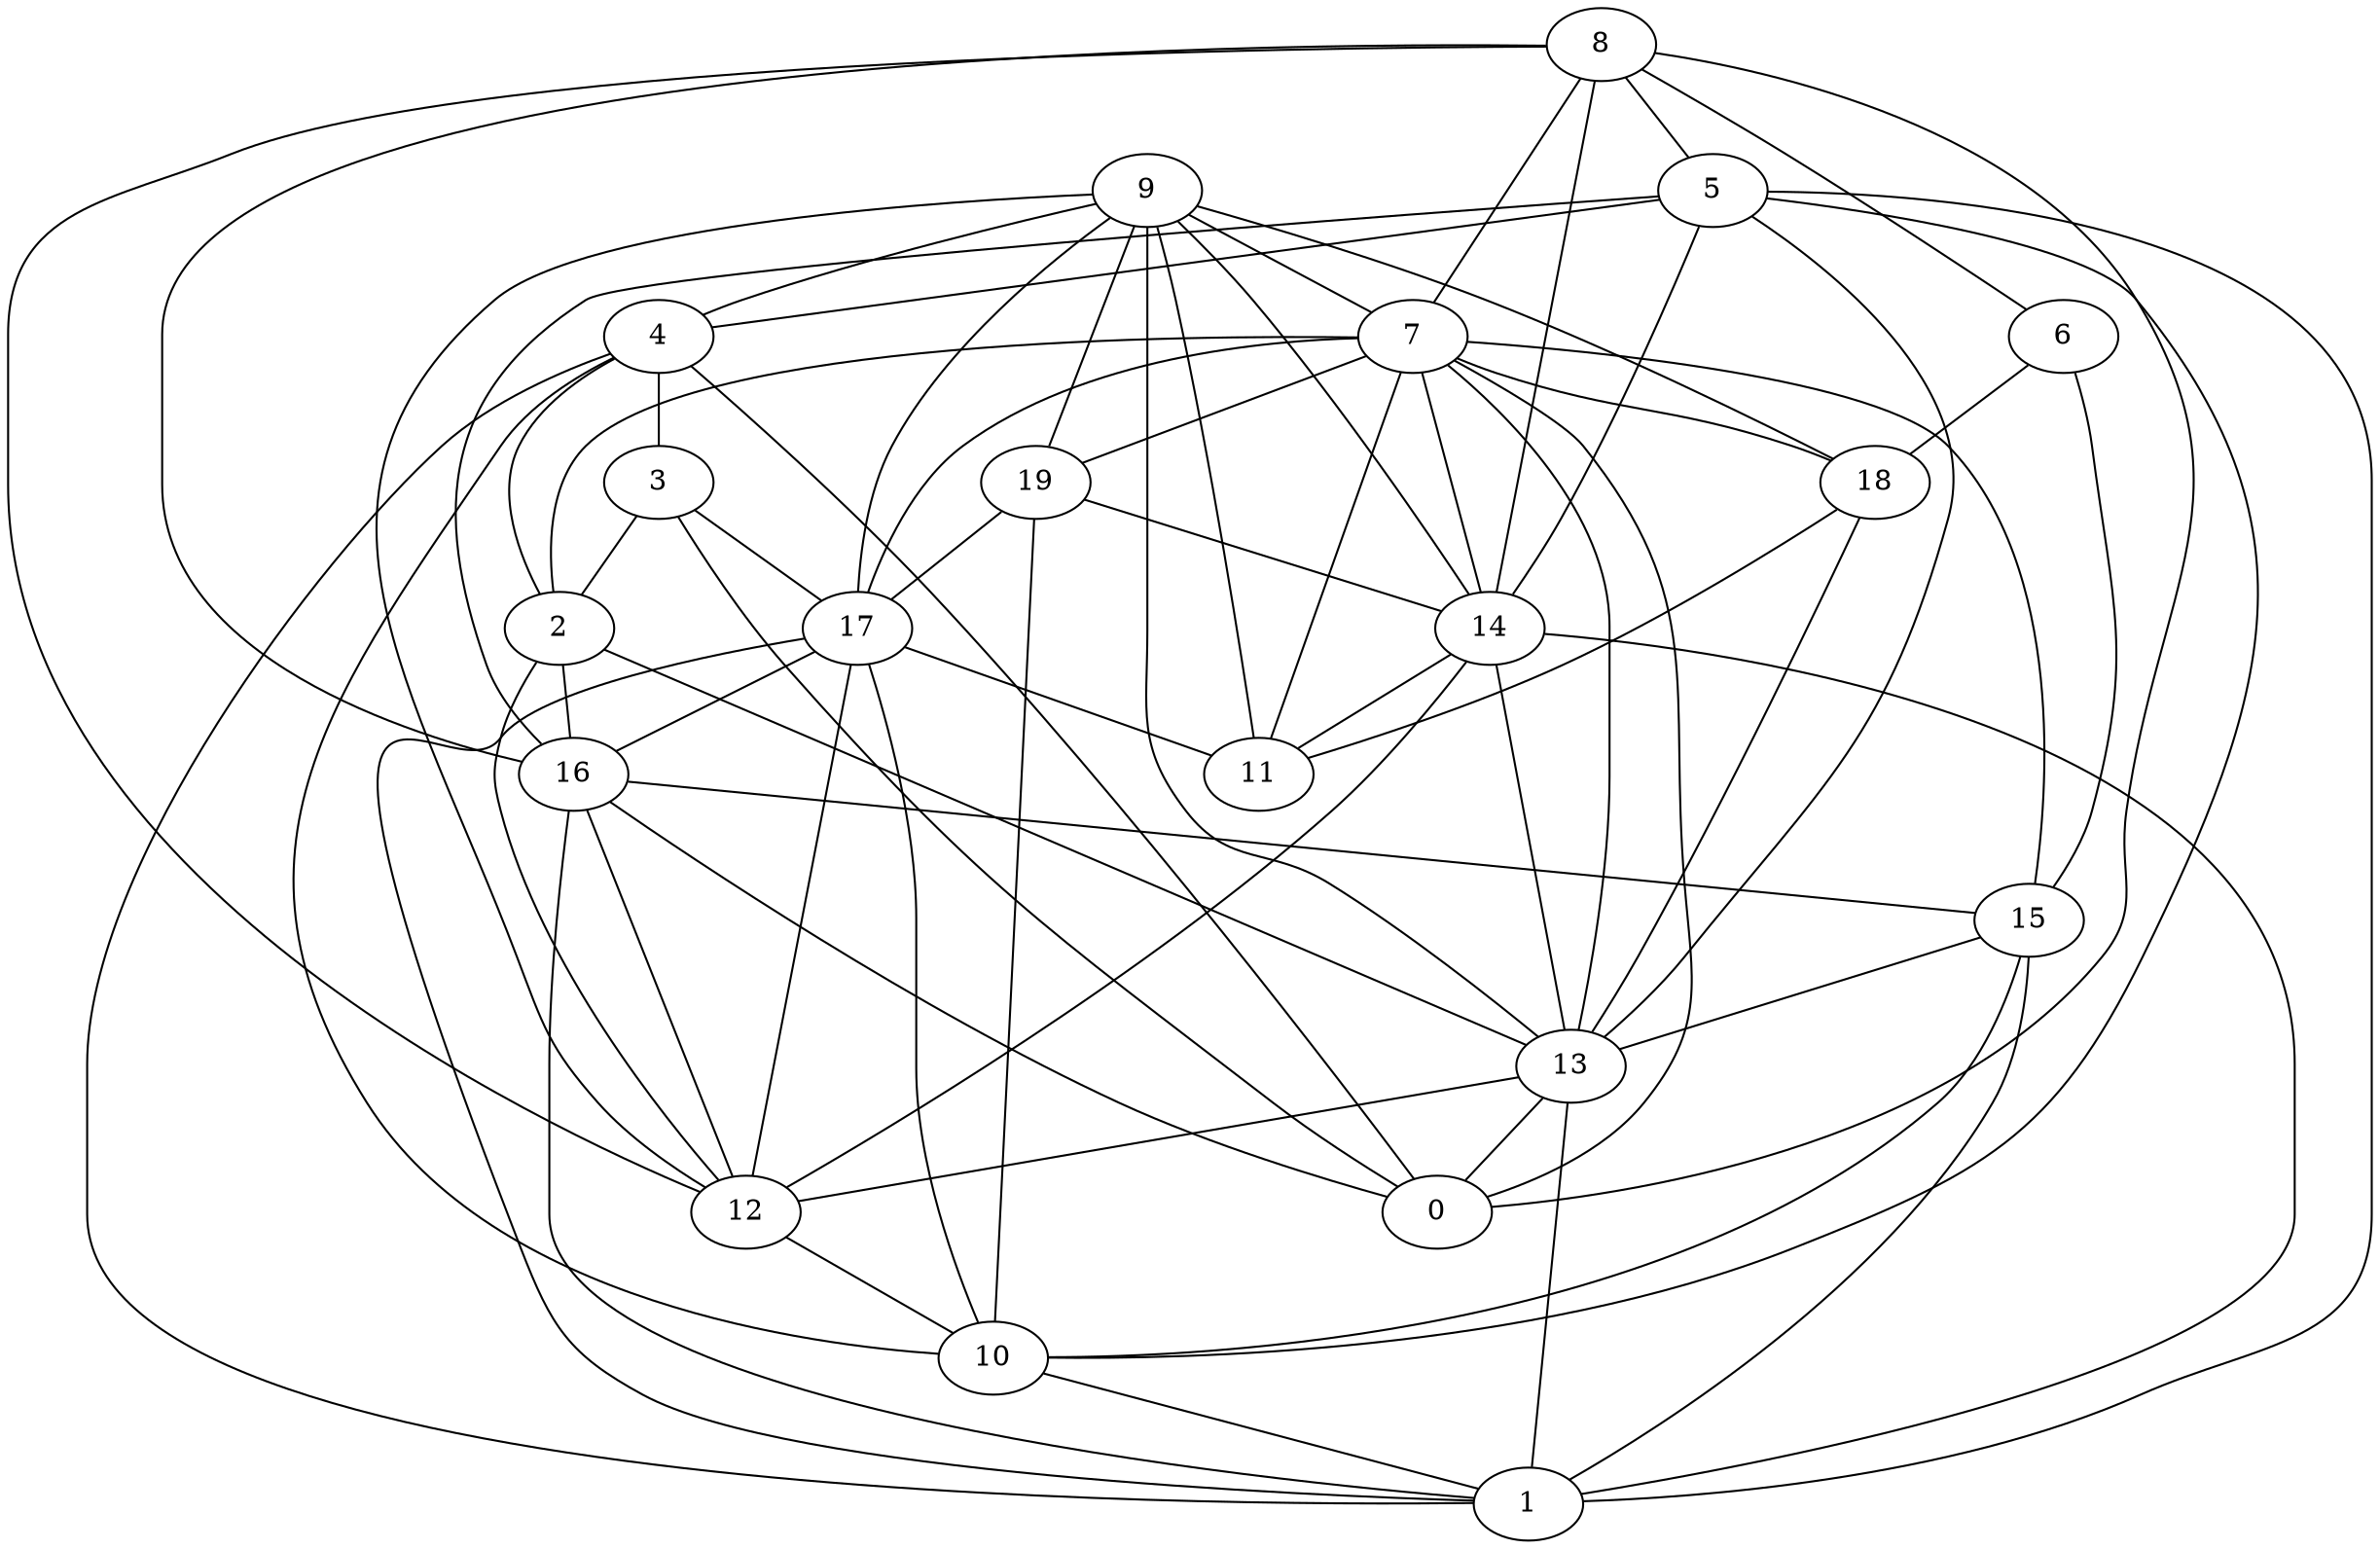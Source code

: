 digraph GG_graph {

subgraph G_graph {
edge [color = black]
"17" -> "11" [dir = none]
"17" -> "10" [dir = none]
"7" -> "2" [dir = none]
"7" -> "11" [dir = none]
"18" -> "11" [dir = none]
"18" -> "13" [dir = none]
"2" -> "12" [dir = none]
"2" -> "13" [dir = none]
"2" -> "16" [dir = none]
"5" -> "4" [dir = none]
"5" -> "1" [dir = none]
"5" -> "14" [dir = none]
"5" -> "10" [dir = none]
"5" -> "16" [dir = none]
"12" -> "10" [dir = none]
"14" -> "11" [dir = none]
"14" -> "12" [dir = none]
"19" -> "10" [dir = none]
"6" -> "15" [dir = none]
"8" -> "7" [dir = none]
"8" -> "16" [dir = none]
"8" -> "5" [dir = none]
"8" -> "6" [dir = none]
"3" -> "2" [dir = none]
"3" -> "17" [dir = none]
"16" -> "12" [dir = none]
"16" -> "0" [dir = none]
"4" -> "2" [dir = none]
"4" -> "3" [dir = none]
"4" -> "10" [dir = none]
"15" -> "13" [dir = none]
"15" -> "1" [dir = none]
"13" -> "0" [dir = none]
"13" -> "12" [dir = none]
"13" -> "1" [dir = none]
"9" -> "11" [dir = none]
"9" -> "13" [dir = none]
"9" -> "19" [dir = none]
"7" -> "0" [dir = none]
"9" -> "12" [dir = none]
"4" -> "1" [dir = none]
"6" -> "18" [dir = none]
"7" -> "19" [dir = none]
"9" -> "18" [dir = none]
"16" -> "1" [dir = none]
"17" -> "1" [dir = none]
"9" -> "4" [dir = none]
"14" -> "1" [dir = none]
"7" -> "17" [dir = none]
"7" -> "14" [dir = none]
"7" -> "13" [dir = none]
"9" -> "14" [dir = none]
"7" -> "18" [dir = none]
"8" -> "14" [dir = none]
"14" -> "13" [dir = none]
"5" -> "13" [dir = none]
"4" -> "0" [dir = none]
"19" -> "17" [dir = none]
"17" -> "16" [dir = none]
"8" -> "0" [dir = none]
"7" -> "15" [dir = none]
"10" -> "1" [dir = none]
"19" -> "14" [dir = none]
"15" -> "10" [dir = none]
"3" -> "0" [dir = none]
"9" -> "17" [dir = none]
"17" -> "12" [dir = none]
"8" -> "12" [dir = none]
"16" -> "15" [dir = none]
"9" -> "7" [dir = none]
}

}
